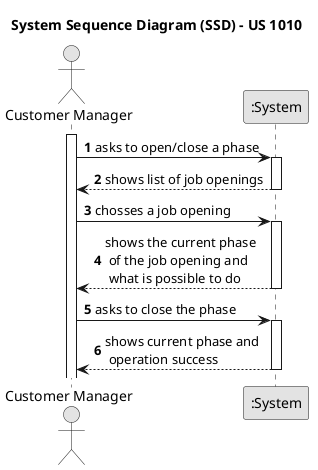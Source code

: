 @startuml
skinparam monochrome true
skinparam packageStyle rectangle
skinparam shadowing false

title System Sequence Diagram (SSD) - US 1010

autonumber

actor "Customer Manager" as User
participant ":System" as System

activate User

    User -> System: asks to open/close a phase
        activate System

    System--> User : shows list of job openings
        deactivate

    User -> System: chosses a job opening
        activate System

    System--> User : shows the current phase\n of the job opening and\n what is possible to do
        deactivate

    User -> System: asks to close the phase
        activate System

    System--> User : shows current phase and\n operation success
        deactivate System

@enduml